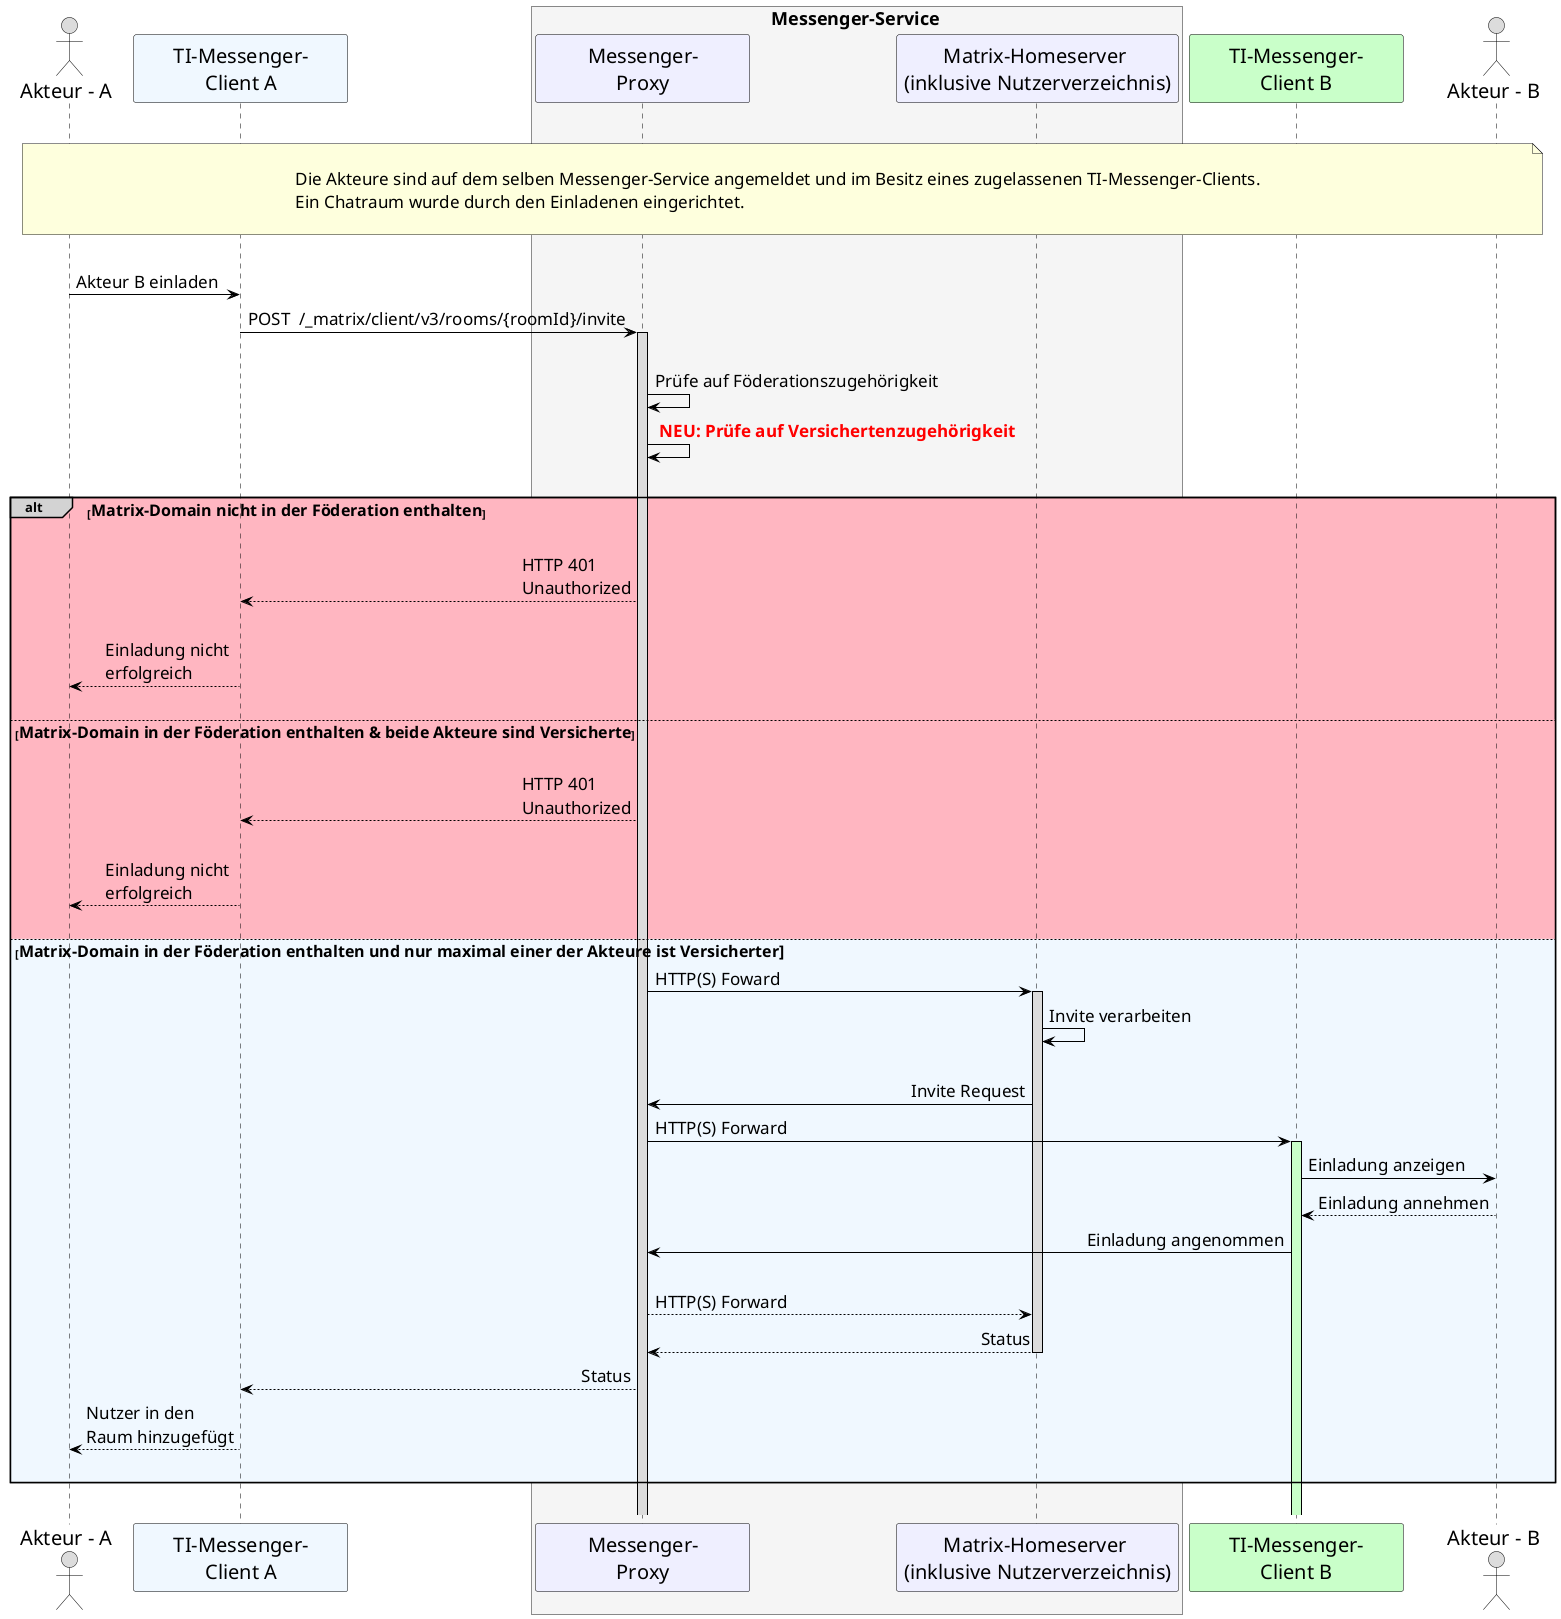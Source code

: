 /' 
# TI-Messenger 1.1
# TI-Messenger-Dienst
# UC - 10104
# Sequence Diagram
# Name: Einladung von Akteuren innerhalb einer Organisation
'/

@startuml
skinparam sequenceMessageAlign direction
skinparam minClassWidth 200
skinparam BoxPadding 1
skinparam sequenceReferenceHeaderBackgroundColor palegreen
scale max 2048 width

skinparam sequence {
ArrowColor black
ArrowFontSize 17
ActorBorderColor black
LifeLineBorderColor black
LifeLineBackgroundColor Gainsboro

ParticipantBorderColor Motivation
ParticipantBackgroundColor Motivation
ParticipantFontName Impact
ParticipantFontSize 20
ParticipantFontColor black
ParticipantBorderColor Black
ParticipantBackgroundColor MOTIVATION

ActorBackgroundColor Gainsboro
ActorFontColor black
ActorFontSize 20
ActorFontName Aapex
}
    actor U1 as "Akteur - A"
    participant C1 as "TI-Messenger-\nClient A" #AliceBlue
    box <size:18>Messenger-Service</size> #WhiteSmoke
      participant MP as "Messenger-\nProxy"
      participant MH as "Matrix-Homeserver \n(inklusive Nutzerverzeichnis)"
    end box
    participant C2 as "TI-Messenger-\nClient B"#TECHNOLOGY
    actor U2 as "Akteur - B"
    
|||
note over U1, U2: \n<size:17>Die Akteure sind auf dem selben Messenger-Service angemeldet und im Besitz eines zugelassenen TI-Messenger-Clients.\n<size:17>Ein Chatraum wurde durch den Einladenen eingerichtet.</size>\n
|||
    U1->C1: Akteur B einladen
    C1->MP: POST  /_matrix/client/v3/rooms/{roomId}/invite
    activate MP
    |||
      MP->MP: Prüfe auf Föderationszugehörigkeit
      MP->MP: <font color=red> <b>NEU: Prüfe auf Versichertenzugehörigkeit 
    |||
    
    alt#LightGrey #LightPink <size:16>Matrix-Domain nicht in der Föderation enthalten</size>
      |||
      MP-->C1: HTTP 401 \nUnauthorized
      |||
      C1-->U1: Einladung nicht \nerfolgreich
      |||
    
      else <size:16>Matrix-Domain in der Föderation enthalten & beide Akteure sind Versicherte</size>
      |||
      MP-->C1: HTTP 401 \nUnauthorized
      |||
      C1-->U1: Einladung nicht \nerfolgreich
      |||

      else #AliceBlue <size:16>Matrix-Domain in der Föderation enthalten und nur maximal einer der Akteure ist Versicherter
      MP->MH: HTTP(S) Foward
        activate MH
      MH->MH: Invite verarbeiten
      |||
          MH->MP: Invite Request
          MP->C2: HTTP(S) Forward
            activate C2 #TECHNOLOGY
          C2->U2: Einladung anzeigen
          U2-->C2: Einladung annehmen
          C2->MP: Einladung angenommen
          |||
          MP-->MH: HTTP(S) Forward
          MH-->MP: Status
            deactivate MH
          MP-->C1: Status
          C1-->U1: Nutzer in den \nRaum hinzugefügt
        |||
        end
 |||
@enduml
